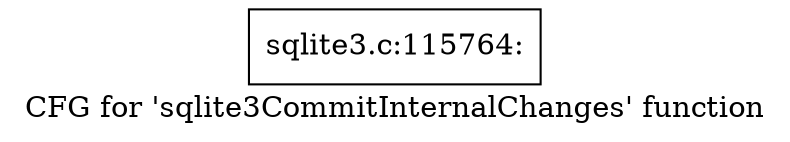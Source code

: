 digraph "CFG for 'sqlite3CommitInternalChanges' function" {
	label="CFG for 'sqlite3CommitInternalChanges' function";

	Node0x55c0f7a7a450 [shape=record,label="{sqlite3.c:115764:}"];
}
